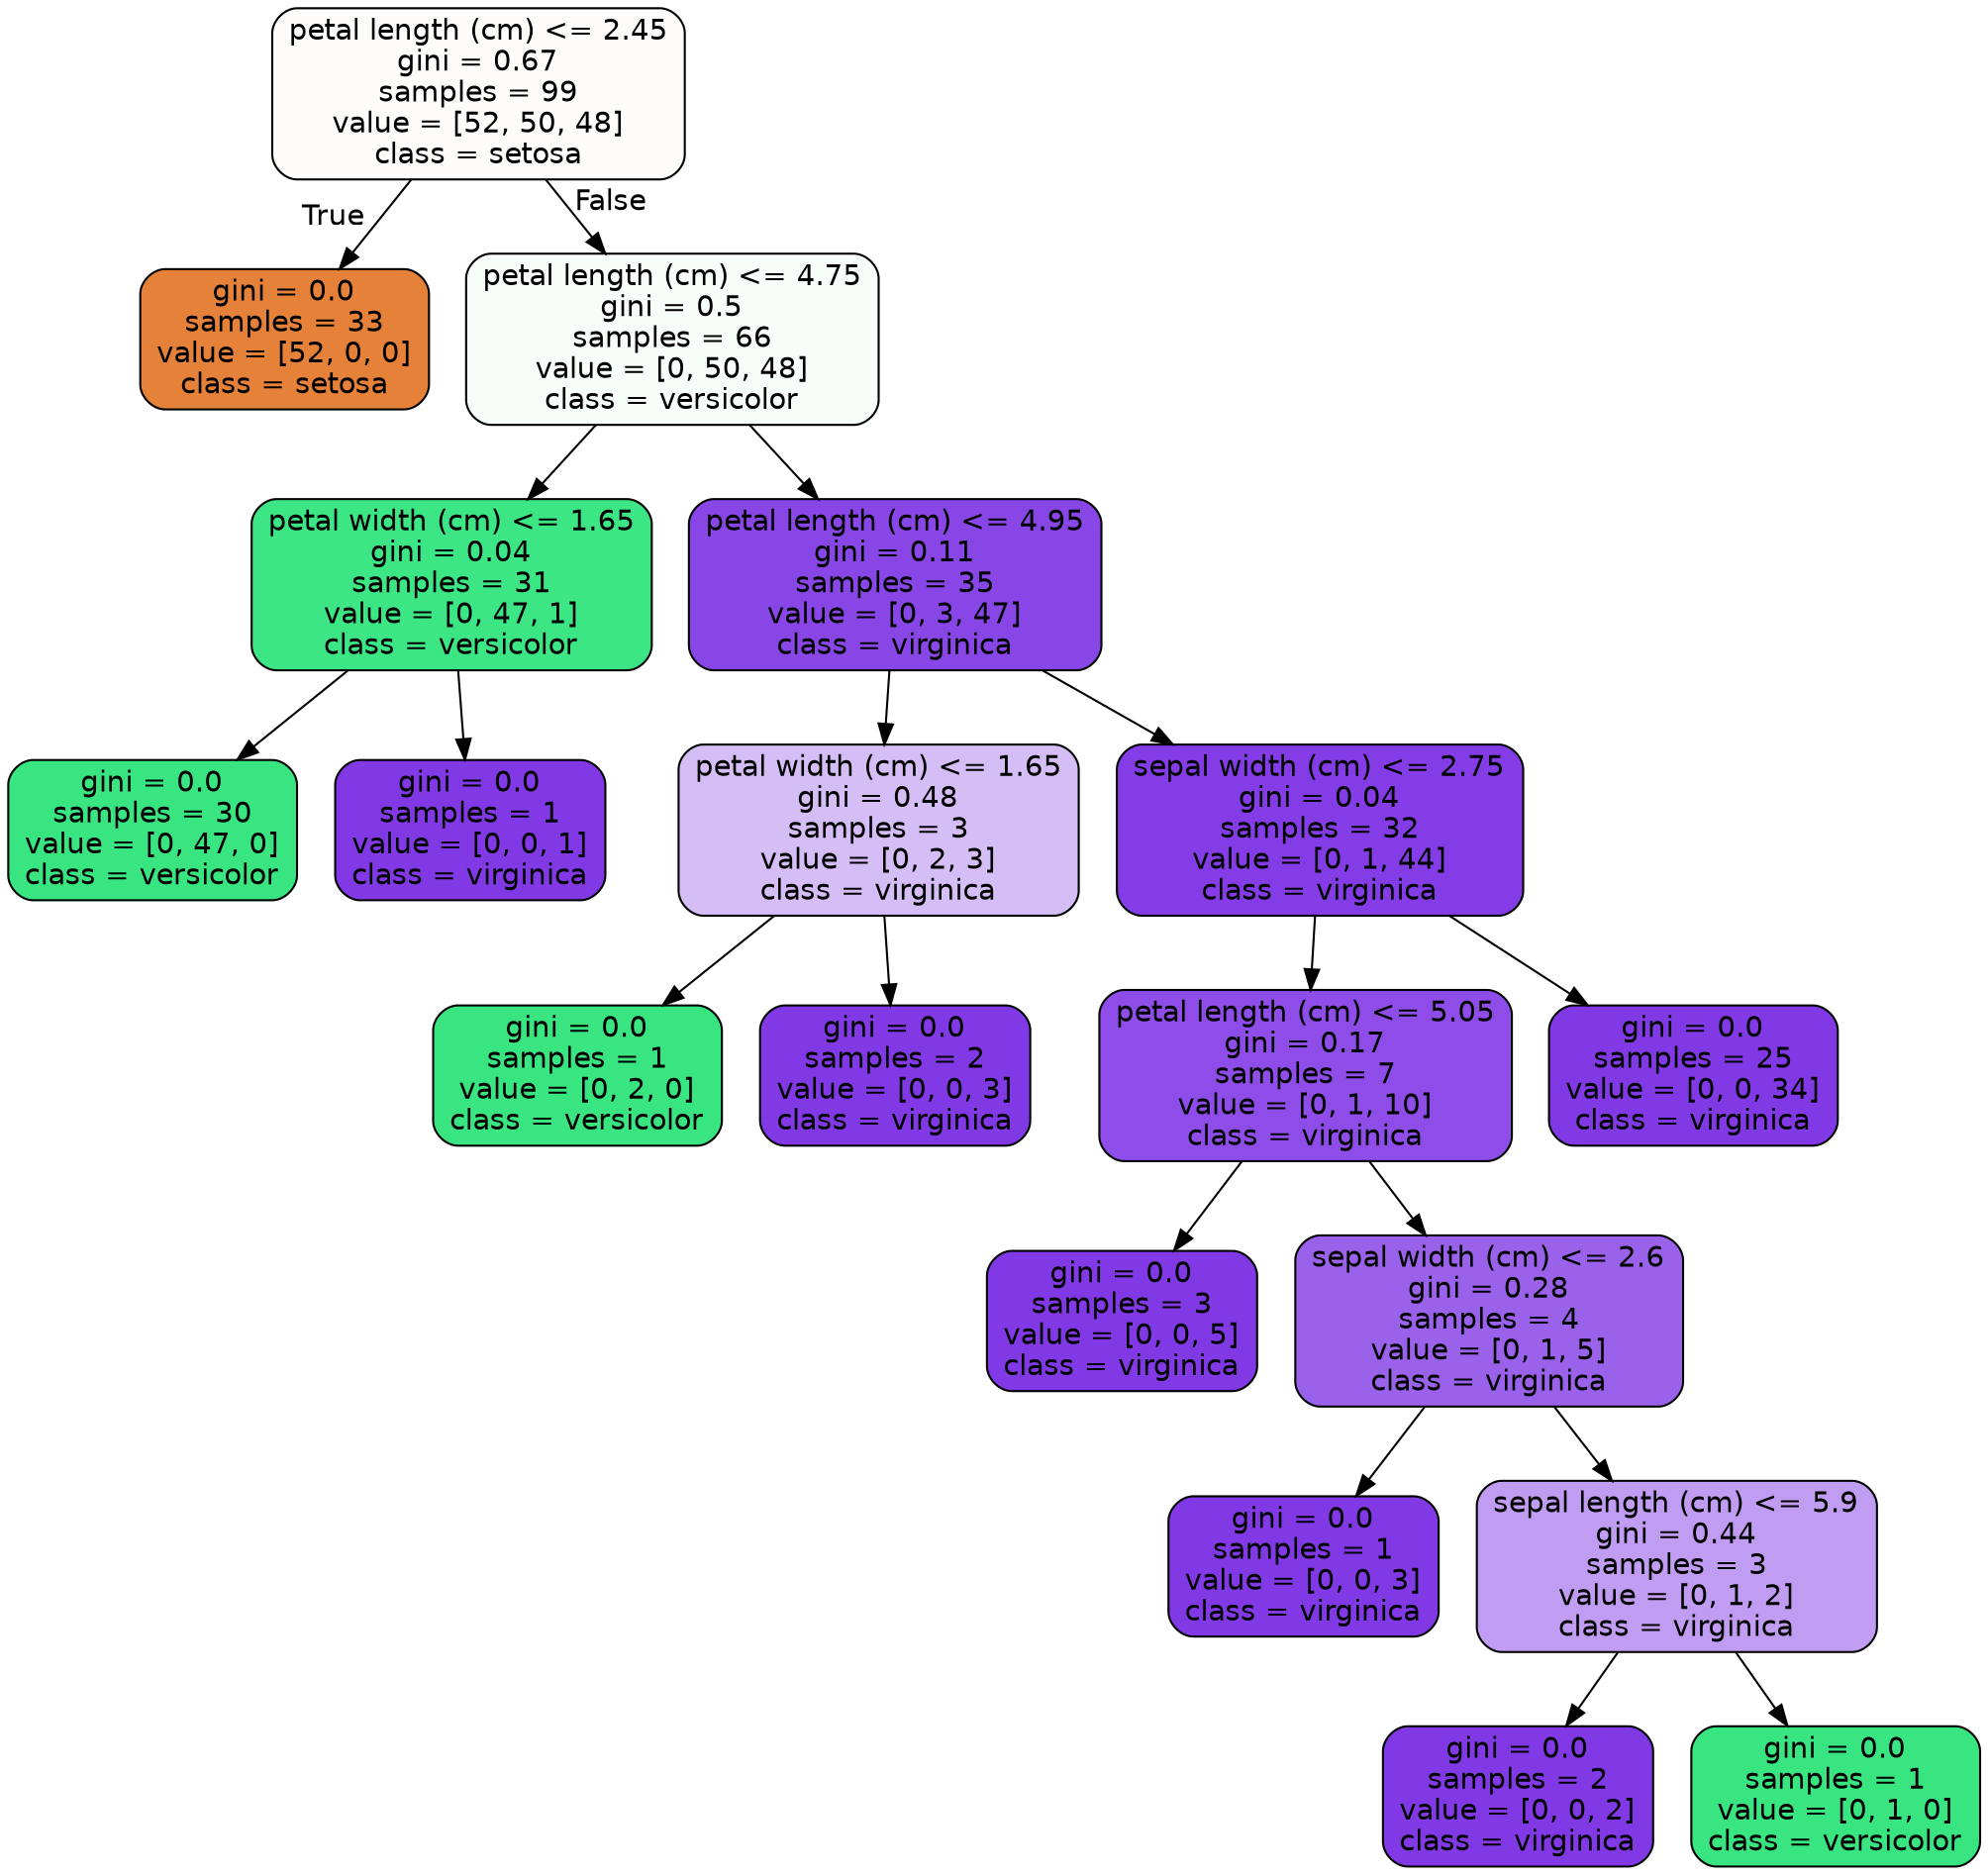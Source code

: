 digraph Tree {
node [shape=box, style="filled, rounded", color="black", fontname=helvetica] ;
edge [fontname=helvetica] ;
0 [label="petal length (cm) <= 2.45\ngini = 0.67\nsamples = 99\nvalue = [52, 50, 48]\nclass = setosa", fillcolor="#fefcfb"] ;
1 [label="gini = 0.0\nsamples = 33\nvalue = [52, 0, 0]\nclass = setosa", fillcolor="#e58139"] ;
0 -> 1 [labeldistance=2.5, labelangle=45, headlabel="True"] ;
2 [label="petal length (cm) <= 4.75\ngini = 0.5\nsamples = 66\nvalue = [0, 50, 48]\nclass = versicolor", fillcolor="#f7fefa"] ;
0 -> 2 [labeldistance=2.5, labelangle=-45, headlabel="False"] ;
3 [label="petal width (cm) <= 1.65\ngini = 0.04\nsamples = 31\nvalue = [0, 47, 1]\nclass = versicolor", fillcolor="#3de684"] ;
2 -> 3 ;
4 [label="gini = 0.0\nsamples = 30\nvalue = [0, 47, 0]\nclass = versicolor", fillcolor="#39e581"] ;
3 -> 4 ;
5 [label="gini = 0.0\nsamples = 1\nvalue = [0, 0, 1]\nclass = virginica", fillcolor="#8139e5"] ;
3 -> 5 ;
6 [label="petal length (cm) <= 4.95\ngini = 0.11\nsamples = 35\nvalue = [0, 3, 47]\nclass = virginica", fillcolor="#8946e7"] ;
2 -> 6 ;
7 [label="petal width (cm) <= 1.65\ngini = 0.48\nsamples = 3\nvalue = [0, 2, 3]\nclass = virginica", fillcolor="#d5bdf6"] ;
6 -> 7 ;
8 [label="gini = 0.0\nsamples = 1\nvalue = [0, 2, 0]\nclass = versicolor", fillcolor="#39e581"] ;
7 -> 8 ;
9 [label="gini = 0.0\nsamples = 2\nvalue = [0, 0, 3]\nclass = virginica", fillcolor="#8139e5"] ;
7 -> 9 ;
10 [label="sepal width (cm) <= 2.75\ngini = 0.04\nsamples = 32\nvalue = [0, 1, 44]\nclass = virginica", fillcolor="#843de6"] ;
6 -> 10 ;
11 [label="petal length (cm) <= 5.05\ngini = 0.17\nsamples = 7\nvalue = [0, 1, 10]\nclass = virginica", fillcolor="#8e4de8"] ;
10 -> 11 ;
12 [label="gini = 0.0\nsamples = 3\nvalue = [0, 0, 5]\nclass = virginica", fillcolor="#8139e5"] ;
11 -> 12 ;
13 [label="sepal width (cm) <= 2.6\ngini = 0.28\nsamples = 4\nvalue = [0, 1, 5]\nclass = virginica", fillcolor="#9a61ea"] ;
11 -> 13 ;
14 [label="gini = 0.0\nsamples = 1\nvalue = [0, 0, 3]\nclass = virginica", fillcolor="#8139e5"] ;
13 -> 14 ;
15 [label="sepal length (cm) <= 5.9\ngini = 0.44\nsamples = 3\nvalue = [0, 1, 2]\nclass = virginica", fillcolor="#c09cf2"] ;
13 -> 15 ;
16 [label="gini = 0.0\nsamples = 2\nvalue = [0, 0, 2]\nclass = virginica", fillcolor="#8139e5"] ;
15 -> 16 ;
17 [label="gini = 0.0\nsamples = 1\nvalue = [0, 1, 0]\nclass = versicolor", fillcolor="#39e581"] ;
15 -> 17 ;
18 [label="gini = 0.0\nsamples = 25\nvalue = [0, 0, 34]\nclass = virginica", fillcolor="#8139e5"] ;
10 -> 18 ;
}